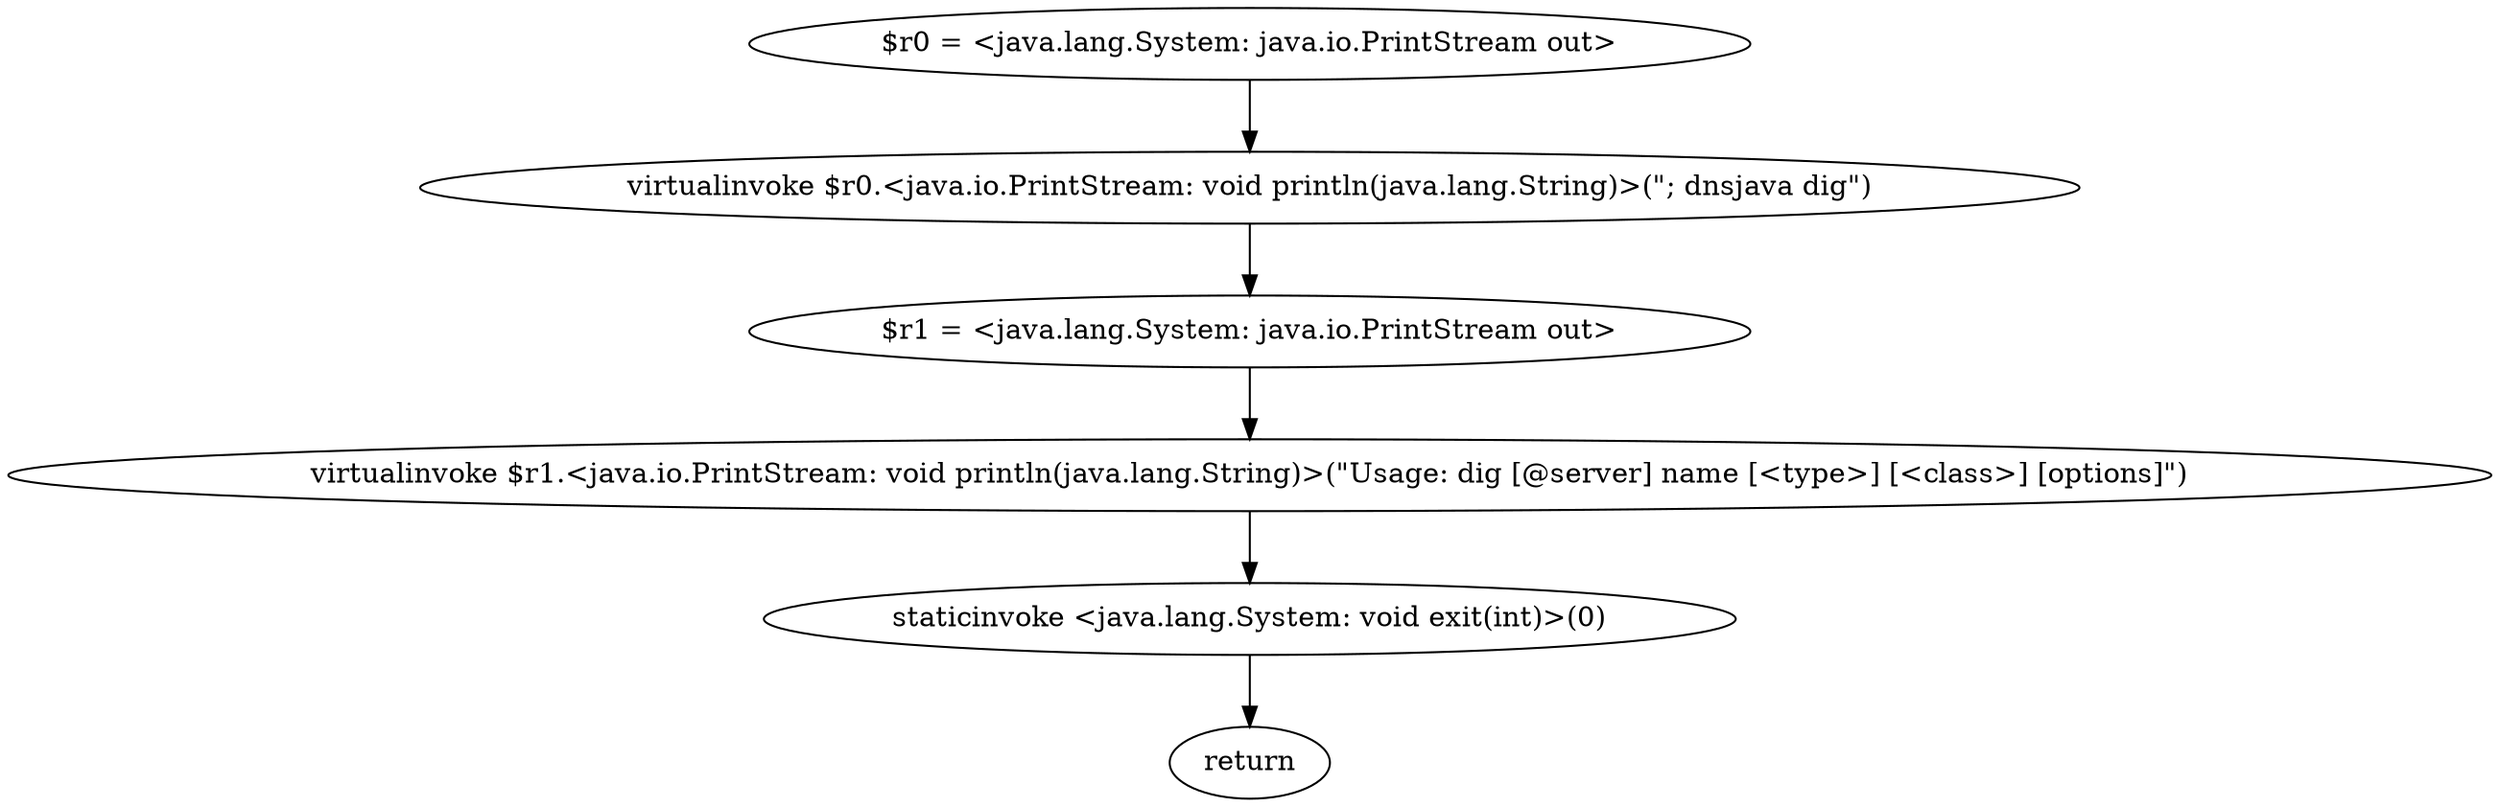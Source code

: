 digraph "unitGraph" {
    "$r0 = <java.lang.System: java.io.PrintStream out>"
    "virtualinvoke $r0.<java.io.PrintStream: void println(java.lang.String)>(\"; dnsjava dig\")"
    "$r1 = <java.lang.System: java.io.PrintStream out>"
    "virtualinvoke $r1.<java.io.PrintStream: void println(java.lang.String)>(\"Usage: dig [@server] name [<type>] [<class>] [options]\")"
    "staticinvoke <java.lang.System: void exit(int)>(0)"
    "return"
    "$r0 = <java.lang.System: java.io.PrintStream out>"->"virtualinvoke $r0.<java.io.PrintStream: void println(java.lang.String)>(\"; dnsjava dig\")";
    "virtualinvoke $r0.<java.io.PrintStream: void println(java.lang.String)>(\"; dnsjava dig\")"->"$r1 = <java.lang.System: java.io.PrintStream out>";
    "$r1 = <java.lang.System: java.io.PrintStream out>"->"virtualinvoke $r1.<java.io.PrintStream: void println(java.lang.String)>(\"Usage: dig [@server] name [<type>] [<class>] [options]\")";
    "virtualinvoke $r1.<java.io.PrintStream: void println(java.lang.String)>(\"Usage: dig [@server] name [<type>] [<class>] [options]\")"->"staticinvoke <java.lang.System: void exit(int)>(0)";
    "staticinvoke <java.lang.System: void exit(int)>(0)"->"return";
}

